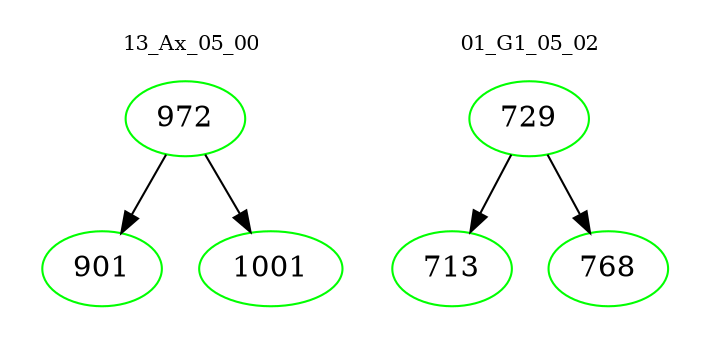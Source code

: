 digraph{
subgraph cluster_0 {
color = white
label = "13_Ax_05_00";
fontsize=10;
T0_972 [label="972", color="green"]
T0_972 -> T0_901 [color="black"]
T0_901 [label="901", color="green"]
T0_972 -> T0_1001 [color="black"]
T0_1001 [label="1001", color="green"]
}
subgraph cluster_1 {
color = white
label = "01_G1_05_02";
fontsize=10;
T1_729 [label="729", color="green"]
T1_729 -> T1_713 [color="black"]
T1_713 [label="713", color="green"]
T1_729 -> T1_768 [color="black"]
T1_768 [label="768", color="green"]
}
}
